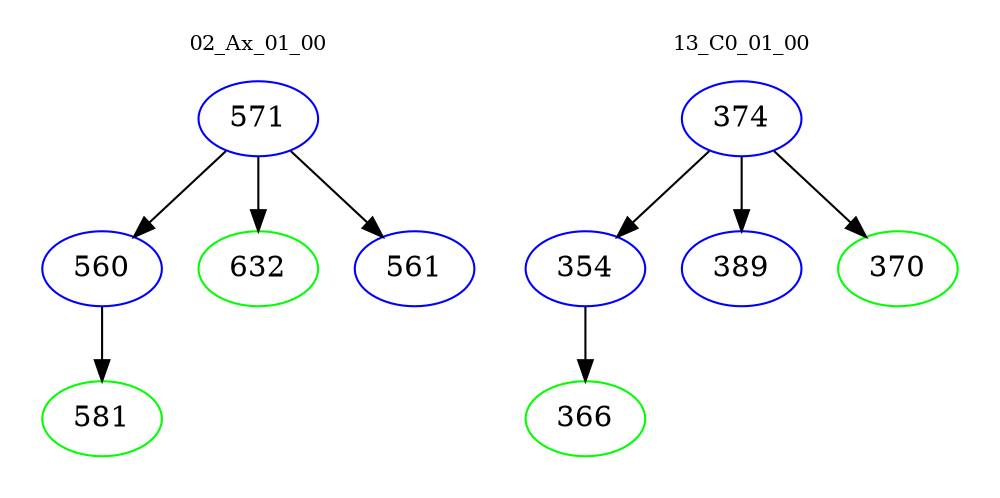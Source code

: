 digraph{
subgraph cluster_0 {
color = white
label = "02_Ax_01_00";
fontsize=10;
T0_571 [label="571", color="blue"]
T0_571 -> T0_560 [color="black"]
T0_560 [label="560", color="blue"]
T0_560 -> T0_581 [color="black"]
T0_581 [label="581", color="green"]
T0_571 -> T0_632 [color="black"]
T0_632 [label="632", color="green"]
T0_571 -> T0_561 [color="black"]
T0_561 [label="561", color="blue"]
}
subgraph cluster_1 {
color = white
label = "13_C0_01_00";
fontsize=10;
T1_374 [label="374", color="blue"]
T1_374 -> T1_354 [color="black"]
T1_354 [label="354", color="blue"]
T1_354 -> T1_366 [color="black"]
T1_366 [label="366", color="green"]
T1_374 -> T1_389 [color="black"]
T1_389 [label="389", color="blue"]
T1_374 -> T1_370 [color="black"]
T1_370 [label="370", color="green"]
}
}
